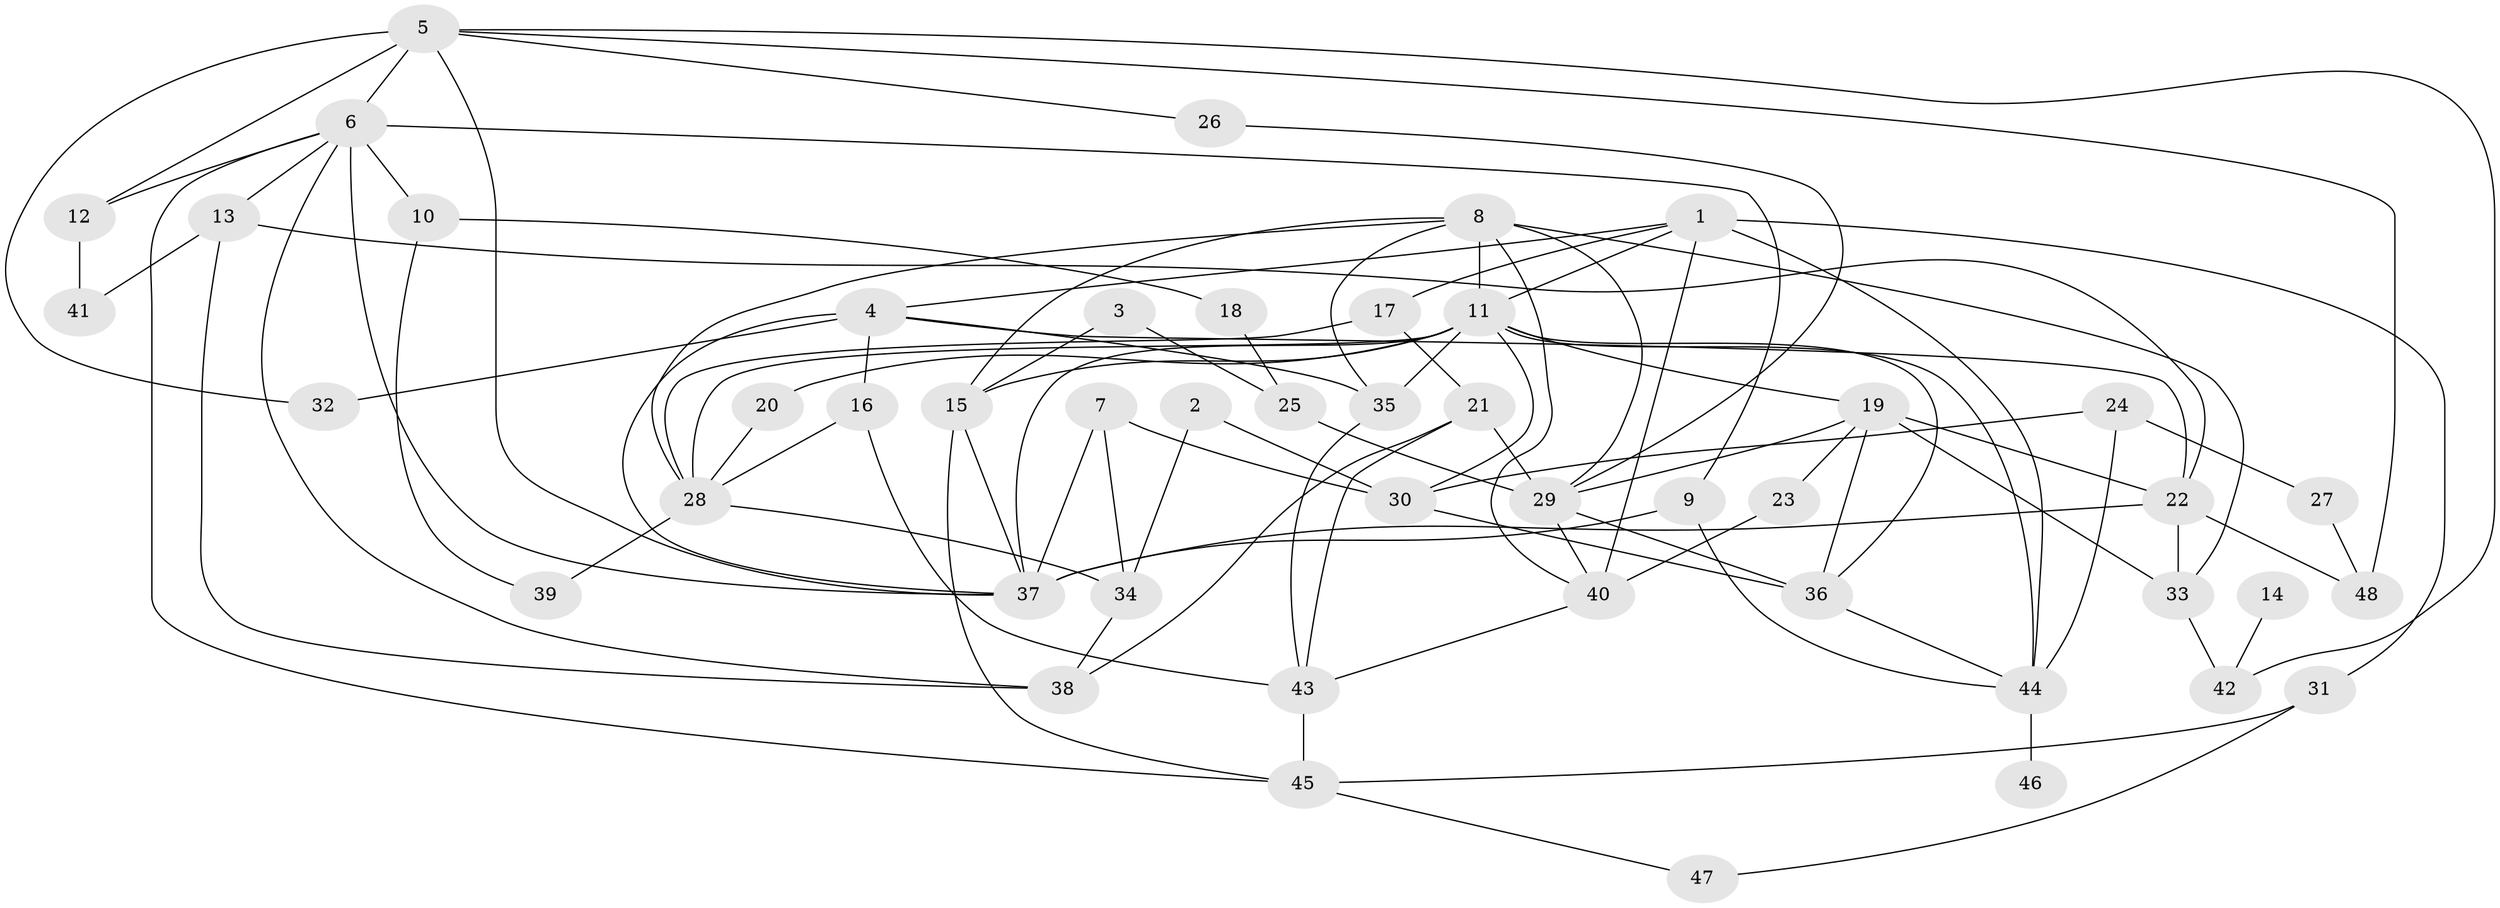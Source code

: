 // original degree distribution, {6: 0.04201680672268908, 8: 0.025210084033613446, 2: 0.35294117647058826, 7: 0.025210084033613446, 3: 0.226890756302521, 5: 0.06722689075630252, 4: 0.12605042016806722, 1: 0.13445378151260504}
// Generated by graph-tools (version 1.1) at 2025/35/03/04/25 23:35:59]
// undirected, 48 vertices, 98 edges
graph export_dot {
  node [color=gray90,style=filled];
  1;
  2;
  3;
  4;
  5;
  6;
  7;
  8;
  9;
  10;
  11;
  12;
  13;
  14;
  15;
  16;
  17;
  18;
  19;
  20;
  21;
  22;
  23;
  24;
  25;
  26;
  27;
  28;
  29;
  30;
  31;
  32;
  33;
  34;
  35;
  36;
  37;
  38;
  39;
  40;
  41;
  42;
  43;
  44;
  45;
  46;
  47;
  48;
  1 -- 4 [weight=1.0];
  1 -- 11 [weight=1.0];
  1 -- 17 [weight=1.0];
  1 -- 31 [weight=1.0];
  1 -- 40 [weight=2.0];
  1 -- 44 [weight=2.0];
  2 -- 30 [weight=1.0];
  2 -- 34 [weight=1.0];
  3 -- 15 [weight=1.0];
  3 -- 25 [weight=1.0];
  4 -- 16 [weight=1.0];
  4 -- 22 [weight=1.0];
  4 -- 32 [weight=1.0];
  4 -- 35 [weight=1.0];
  4 -- 37 [weight=1.0];
  5 -- 6 [weight=2.0];
  5 -- 12 [weight=1.0];
  5 -- 26 [weight=1.0];
  5 -- 32 [weight=1.0];
  5 -- 37 [weight=1.0];
  5 -- 42 [weight=1.0];
  5 -- 48 [weight=1.0];
  6 -- 9 [weight=1.0];
  6 -- 10 [weight=1.0];
  6 -- 12 [weight=1.0];
  6 -- 13 [weight=1.0];
  6 -- 37 [weight=1.0];
  6 -- 38 [weight=1.0];
  6 -- 45 [weight=1.0];
  7 -- 30 [weight=1.0];
  7 -- 34 [weight=1.0];
  7 -- 37 [weight=3.0];
  8 -- 11 [weight=1.0];
  8 -- 15 [weight=1.0];
  8 -- 28 [weight=1.0];
  8 -- 29 [weight=1.0];
  8 -- 33 [weight=1.0];
  8 -- 35 [weight=1.0];
  8 -- 40 [weight=1.0];
  9 -- 37 [weight=1.0];
  9 -- 44 [weight=1.0];
  10 -- 18 [weight=1.0];
  10 -- 39 [weight=1.0];
  11 -- 15 [weight=1.0];
  11 -- 19 [weight=1.0];
  11 -- 20 [weight=1.0];
  11 -- 28 [weight=1.0];
  11 -- 30 [weight=1.0];
  11 -- 35 [weight=1.0];
  11 -- 36 [weight=1.0];
  11 -- 37 [weight=2.0];
  11 -- 44 [weight=1.0];
  12 -- 41 [weight=1.0];
  13 -- 22 [weight=1.0];
  13 -- 38 [weight=1.0];
  13 -- 41 [weight=1.0];
  14 -- 42 [weight=1.0];
  15 -- 37 [weight=1.0];
  15 -- 45 [weight=1.0];
  16 -- 28 [weight=1.0];
  16 -- 43 [weight=1.0];
  17 -- 21 [weight=1.0];
  17 -- 28 [weight=1.0];
  18 -- 25 [weight=1.0];
  19 -- 22 [weight=1.0];
  19 -- 23 [weight=1.0];
  19 -- 29 [weight=1.0];
  19 -- 33 [weight=1.0];
  19 -- 36 [weight=1.0];
  20 -- 28 [weight=1.0];
  21 -- 29 [weight=1.0];
  21 -- 38 [weight=1.0];
  21 -- 43 [weight=1.0];
  22 -- 33 [weight=1.0];
  22 -- 37 [weight=1.0];
  22 -- 48 [weight=1.0];
  23 -- 40 [weight=1.0];
  24 -- 27 [weight=1.0];
  24 -- 30 [weight=1.0];
  24 -- 44 [weight=1.0];
  25 -- 29 [weight=2.0];
  26 -- 29 [weight=1.0];
  27 -- 48 [weight=1.0];
  28 -- 34 [weight=1.0];
  28 -- 39 [weight=1.0];
  29 -- 36 [weight=2.0];
  29 -- 40 [weight=1.0];
  30 -- 36 [weight=1.0];
  31 -- 45 [weight=1.0];
  31 -- 47 [weight=1.0];
  33 -- 42 [weight=1.0];
  34 -- 38 [weight=1.0];
  35 -- 43 [weight=1.0];
  36 -- 44 [weight=1.0];
  40 -- 43 [weight=1.0];
  43 -- 45 [weight=1.0];
  44 -- 46 [weight=1.0];
  45 -- 47 [weight=1.0];
}
